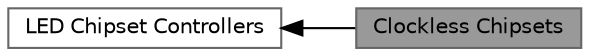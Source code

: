 digraph "Clockless Chipsets"
{
 // LATEX_PDF_SIZE
  bgcolor="transparent";
  edge [fontname=Helvetica,fontsize=10,labelfontname=Helvetica,labelfontsize=10];
  node [fontname=Helvetica,fontsize=10,shape=box,height=0.2,width=0.4];
  rankdir=LR;
  Node2 [id="Node000002",label="LED Chipset Controllers",height=0.2,width=0.4,color="grey40", fillcolor="white", style="filled",URL="$d4/d28/group___chipsets.html",tooltip="Implementations of CLEDController classes for various led chipsets."];
  Node1 [id="Node000001",label="Clockless Chipsets",height=0.2,width=0.4,color="gray40", fillcolor="grey60", style="filled", fontcolor="black",tooltip="These chipsets have only a single data line."];
  Node2->Node1 [shape=plaintext, dir="back", style="solid"];
}
